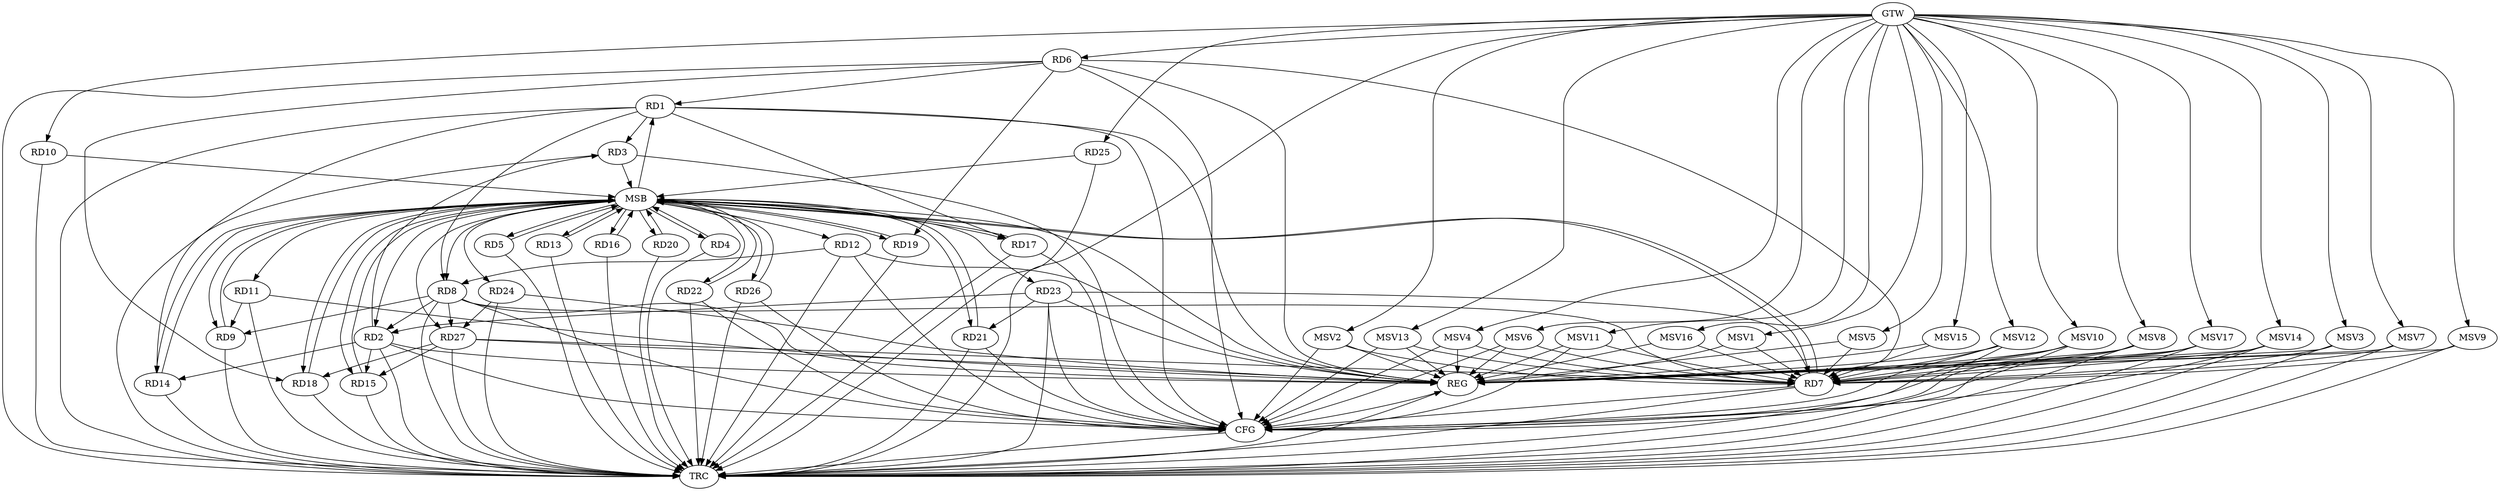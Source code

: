 strict digraph G {
  RD1 [ label="RD1" ];
  RD2 [ label="RD2" ];
  RD3 [ label="RD3" ];
  RD4 [ label="RD4" ];
  RD5 [ label="RD5" ];
  RD6 [ label="RD6" ];
  RD7 [ label="RD7" ];
  RD8 [ label="RD8" ];
  RD9 [ label="RD9" ];
  RD10 [ label="RD10" ];
  RD11 [ label="RD11" ];
  RD12 [ label="RD12" ];
  RD13 [ label="RD13" ];
  RD14 [ label="RD14" ];
  RD15 [ label="RD15" ];
  RD16 [ label="RD16" ];
  RD17 [ label="RD17" ];
  RD18 [ label="RD18" ];
  RD19 [ label="RD19" ];
  RD20 [ label="RD20" ];
  RD21 [ label="RD21" ];
  RD22 [ label="RD22" ];
  RD23 [ label="RD23" ];
  RD24 [ label="RD24" ];
  RD25 [ label="RD25" ];
  RD26 [ label="RD26" ];
  RD27 [ label="RD27" ];
  GTW [ label="GTW" ];
  REG [ label="REG" ];
  MSB [ label="MSB" ];
  CFG [ label="CFG" ];
  TRC [ label="TRC" ];
  MSV1 [ label="MSV1" ];
  MSV2 [ label="MSV2" ];
  MSV3 [ label="MSV3" ];
  MSV4 [ label="MSV4" ];
  MSV5 [ label="MSV5" ];
  MSV6 [ label="MSV6" ];
  MSV7 [ label="MSV7" ];
  MSV8 [ label="MSV8" ];
  MSV9 [ label="MSV9" ];
  MSV10 [ label="MSV10" ];
  MSV11 [ label="MSV11" ];
  MSV12 [ label="MSV12" ];
  MSV13 [ label="MSV13" ];
  MSV14 [ label="MSV14" ];
  MSV15 [ label="MSV15" ];
  MSV16 [ label="MSV16" ];
  MSV17 [ label="MSV17" ];
  RD1 -> RD3;
  RD6 -> RD1;
  RD1 -> RD8;
  RD1 -> RD14;
  RD1 -> RD17;
  RD2 -> RD3;
  RD8 -> RD2;
  RD2 -> RD14;
  RD2 -> RD15;
  RD23 -> RD2;
  RD6 -> RD7;
  RD6 -> RD18;
  RD6 -> RD19;
  RD8 -> RD7;
  RD23 -> RD7;
  RD27 -> RD7;
  RD8 -> RD9;
  RD12 -> RD8;
  RD8 -> RD27;
  RD11 -> RD9;
  RD27 -> RD15;
  RD27 -> RD18;
  RD23 -> RD21;
  RD24 -> RD27;
  GTW -> RD6;
  GTW -> RD10;
  GTW -> RD25;
  RD1 -> REG;
  RD2 -> REG;
  RD6 -> REG;
  RD8 -> REG;
  RD11 -> REG;
  RD12 -> REG;
  RD23 -> REG;
  RD24 -> REG;
  RD27 -> REG;
  RD3 -> MSB;
  MSB -> RD5;
  MSB -> RD16;
  MSB -> REG;
  RD4 -> MSB;
  MSB -> RD1;
  RD5 -> MSB;
  MSB -> RD2;
  MSB -> RD4;
  RD7 -> MSB;
  MSB -> RD9;
  MSB -> RD11;
  MSB -> RD12;
  MSB -> RD14;
  MSB -> RD22;
  MSB -> RD24;
  MSB -> RD26;
  RD9 -> MSB;
  MSB -> RD8;
  RD10 -> MSB;
  MSB -> RD17;
  RD13 -> MSB;
  RD14 -> MSB;
  MSB -> RD19;
  MSB -> RD23;
  RD15 -> MSB;
  MSB -> RD27;
  RD16 -> MSB;
  MSB -> RD13;
  RD17 -> MSB;
  RD18 -> MSB;
  MSB -> RD20;
  RD19 -> MSB;
  RD20 -> MSB;
  RD21 -> MSB;
  MSB -> RD15;
  RD22 -> MSB;
  RD25 -> MSB;
  MSB -> RD7;
  MSB -> RD18;
  MSB -> RD21;
  RD26 -> MSB;
  RD23 -> CFG;
  RD1 -> CFG;
  RD2 -> CFG;
  RD22 -> CFG;
  RD26 -> CFG;
  RD21 -> CFG;
  RD6 -> CFG;
  RD17 -> CFG;
  RD8 -> CFG;
  RD3 -> CFG;
  RD7 -> CFG;
  RD12 -> CFG;
  REG -> CFG;
  RD1 -> TRC;
  RD2 -> TRC;
  RD3 -> TRC;
  RD4 -> TRC;
  RD5 -> TRC;
  RD6 -> TRC;
  RD7 -> TRC;
  RD8 -> TRC;
  RD9 -> TRC;
  RD10 -> TRC;
  RD11 -> TRC;
  RD12 -> TRC;
  RD13 -> TRC;
  RD14 -> TRC;
  RD15 -> TRC;
  RD16 -> TRC;
  RD17 -> TRC;
  RD18 -> TRC;
  RD19 -> TRC;
  RD20 -> TRC;
  RD21 -> TRC;
  RD22 -> TRC;
  RD23 -> TRC;
  RD24 -> TRC;
  RD25 -> TRC;
  RD26 -> TRC;
  RD27 -> TRC;
  GTW -> TRC;
  CFG -> TRC;
  TRC -> REG;
  MSV1 -> RD7;
  MSV2 -> RD7;
  MSV3 -> RD7;
  MSV4 -> RD7;
  MSV5 -> RD7;
  MSV6 -> RD7;
  GTW -> MSV1;
  MSV1 -> REG;
  GTW -> MSV2;
  MSV2 -> REG;
  MSV2 -> CFG;
  GTW -> MSV3;
  MSV3 -> REG;
  MSV3 -> TRC;
  GTW -> MSV4;
  MSV4 -> REG;
  MSV4 -> CFG;
  GTW -> MSV5;
  MSV5 -> REG;
  GTW -> MSV6;
  MSV6 -> REG;
  MSV6 -> CFG;
  MSV7 -> RD7;
  GTW -> MSV7;
  MSV7 -> REG;
  MSV7 -> TRC;
  MSV8 -> RD7;
  GTW -> MSV8;
  MSV8 -> REG;
  MSV8 -> TRC;
  MSV8 -> CFG;
  MSV9 -> RD7;
  MSV10 -> RD7;
  MSV11 -> RD7;
  GTW -> MSV9;
  MSV9 -> REG;
  MSV9 -> TRC;
  GTW -> MSV10;
  MSV10 -> REG;
  MSV10 -> TRC;
  MSV10 -> CFG;
  GTW -> MSV11;
  MSV11 -> REG;
  MSV11 -> CFG;
  MSV12 -> RD7;
  GTW -> MSV12;
  MSV12 -> REG;
  MSV12 -> TRC;
  MSV12 -> CFG;
  MSV13 -> RD7;
  GTW -> MSV13;
  MSV13 -> REG;
  MSV13 -> CFG;
  MSV14 -> RD7;
  GTW -> MSV14;
  MSV14 -> REG;
  MSV14 -> TRC;
  MSV14 -> CFG;
  MSV15 -> RD7;
  MSV16 -> RD7;
  GTW -> MSV15;
  MSV15 -> REG;
  GTW -> MSV16;
  MSV16 -> REG;
  MSV17 -> RD7;
  GTW -> MSV17;
  MSV17 -> REG;
  MSV17 -> TRC;
  MSV17 -> CFG;
}
